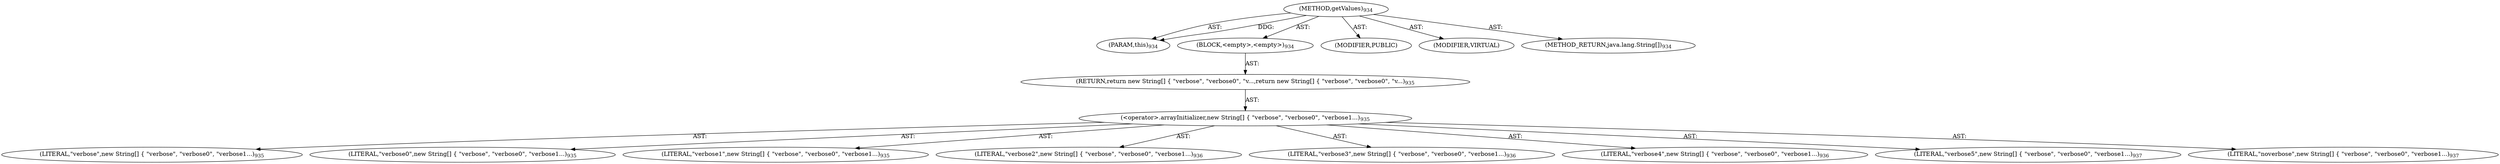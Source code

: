 digraph "getValues" {  
"111669149743" [label = <(METHOD,getValues)<SUB>934</SUB>> ]
"115964117081" [label = <(PARAM,this)<SUB>934</SUB>> ]
"25769803903" [label = <(BLOCK,&lt;empty&gt;,&lt;empty&gt;)<SUB>934</SUB>> ]
"146028888067" [label = <(RETURN,return new String[] { &quot;verbose&quot;, &quot;verbose0&quot;, &quot;v...,return new String[] { &quot;verbose&quot;, &quot;verbose0&quot;, &quot;v...)<SUB>935</SUB>> ]
"30064771807" [label = <(&lt;operator&gt;.arrayInitializer,new String[] { &quot;verbose&quot;, &quot;verbose0&quot;, &quot;verbose1...)<SUB>935</SUB>> ]
"90194313396" [label = <(LITERAL,&quot;verbose&quot;,new String[] { &quot;verbose&quot;, &quot;verbose0&quot;, &quot;verbose1...)<SUB>935</SUB>> ]
"90194313397" [label = <(LITERAL,&quot;verbose0&quot;,new String[] { &quot;verbose&quot;, &quot;verbose0&quot;, &quot;verbose1...)<SUB>935</SUB>> ]
"90194313398" [label = <(LITERAL,&quot;verbose1&quot;,new String[] { &quot;verbose&quot;, &quot;verbose0&quot;, &quot;verbose1...)<SUB>935</SUB>> ]
"90194313399" [label = <(LITERAL,&quot;verbose2&quot;,new String[] { &quot;verbose&quot;, &quot;verbose0&quot;, &quot;verbose1...)<SUB>936</SUB>> ]
"90194313400" [label = <(LITERAL,&quot;verbose3&quot;,new String[] { &quot;verbose&quot;, &quot;verbose0&quot;, &quot;verbose1...)<SUB>936</SUB>> ]
"90194313401" [label = <(LITERAL,&quot;verbose4&quot;,new String[] { &quot;verbose&quot;, &quot;verbose0&quot;, &quot;verbose1...)<SUB>936</SUB>> ]
"90194313402" [label = <(LITERAL,&quot;verbose5&quot;,new String[] { &quot;verbose&quot;, &quot;verbose0&quot;, &quot;verbose1...)<SUB>937</SUB>> ]
"90194313403" [label = <(LITERAL,&quot;noverbose&quot;,new String[] { &quot;verbose&quot;, &quot;verbose0&quot;, &quot;verbose1...)<SUB>937</SUB>> ]
"133143986312" [label = <(MODIFIER,PUBLIC)> ]
"133143986313" [label = <(MODIFIER,VIRTUAL)> ]
"128849018927" [label = <(METHOD_RETURN,java.lang.String[])<SUB>934</SUB>> ]
  "111669149743" -> "115964117081"  [ label = "AST: "] 
  "111669149743" -> "25769803903"  [ label = "AST: "] 
  "111669149743" -> "133143986312"  [ label = "AST: "] 
  "111669149743" -> "133143986313"  [ label = "AST: "] 
  "111669149743" -> "128849018927"  [ label = "AST: "] 
  "25769803903" -> "146028888067"  [ label = "AST: "] 
  "146028888067" -> "30064771807"  [ label = "AST: "] 
  "30064771807" -> "90194313396"  [ label = "AST: "] 
  "30064771807" -> "90194313397"  [ label = "AST: "] 
  "30064771807" -> "90194313398"  [ label = "AST: "] 
  "30064771807" -> "90194313399"  [ label = "AST: "] 
  "30064771807" -> "90194313400"  [ label = "AST: "] 
  "30064771807" -> "90194313401"  [ label = "AST: "] 
  "30064771807" -> "90194313402"  [ label = "AST: "] 
  "30064771807" -> "90194313403"  [ label = "AST: "] 
  "111669149743" -> "115964117081"  [ label = "DDG: "] 
}

